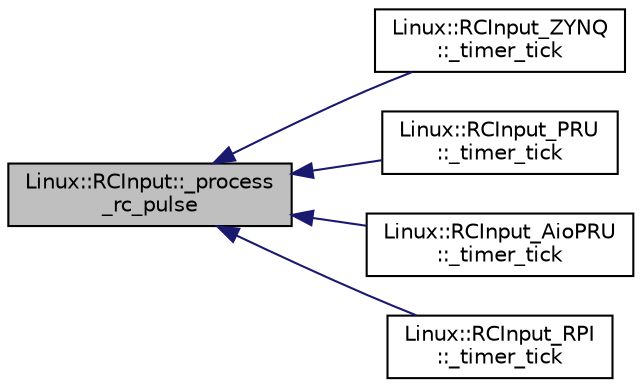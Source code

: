 digraph "Linux::RCInput::_process_rc_pulse"
{
 // INTERACTIVE_SVG=YES
  edge [fontname="Helvetica",fontsize="10",labelfontname="Helvetica",labelfontsize="10"];
  node [fontname="Helvetica",fontsize="10",shape=record];
  rankdir="LR";
  Node1 [label="Linux::RCInput::_process\l_rc_pulse",height=0.2,width=0.4,color="black", fillcolor="grey75", style="filled", fontcolor="black"];
  Node1 -> Node2 [dir="back",color="midnightblue",fontsize="10",style="solid",fontname="Helvetica"];
  Node2 [label="Linux::RCInput_ZYNQ\l::_timer_tick",height=0.2,width=0.4,color="black", fillcolor="white", style="filled",URL="$classLinux_1_1RCInput__ZYNQ.html#a1ec51c6ebac3bbce45e2f386ee2d55fc"];
  Node1 -> Node3 [dir="back",color="midnightblue",fontsize="10",style="solid",fontname="Helvetica"];
  Node3 [label="Linux::RCInput_PRU\l::_timer_tick",height=0.2,width=0.4,color="black", fillcolor="white", style="filled",URL="$classLinux_1_1RCInput__PRU.html#ac951bed8e21d81f9b3e76d261b581f99"];
  Node1 -> Node4 [dir="back",color="midnightblue",fontsize="10",style="solid",fontname="Helvetica"];
  Node4 [label="Linux::RCInput_AioPRU\l::_timer_tick",height=0.2,width=0.4,color="black", fillcolor="white", style="filled",URL="$classLinux_1_1RCInput__AioPRU.html#a49ed287326adab88ddd7aa613b3ac3a6"];
  Node1 -> Node5 [dir="back",color="midnightblue",fontsize="10",style="solid",fontname="Helvetica"];
  Node5 [label="Linux::RCInput_RPI\l::_timer_tick",height=0.2,width=0.4,color="black", fillcolor="white", style="filled",URL="$classLinux_1_1RCInput__RPI.html#ae2e63649584270728c71d7f49a8bb866"];
}
